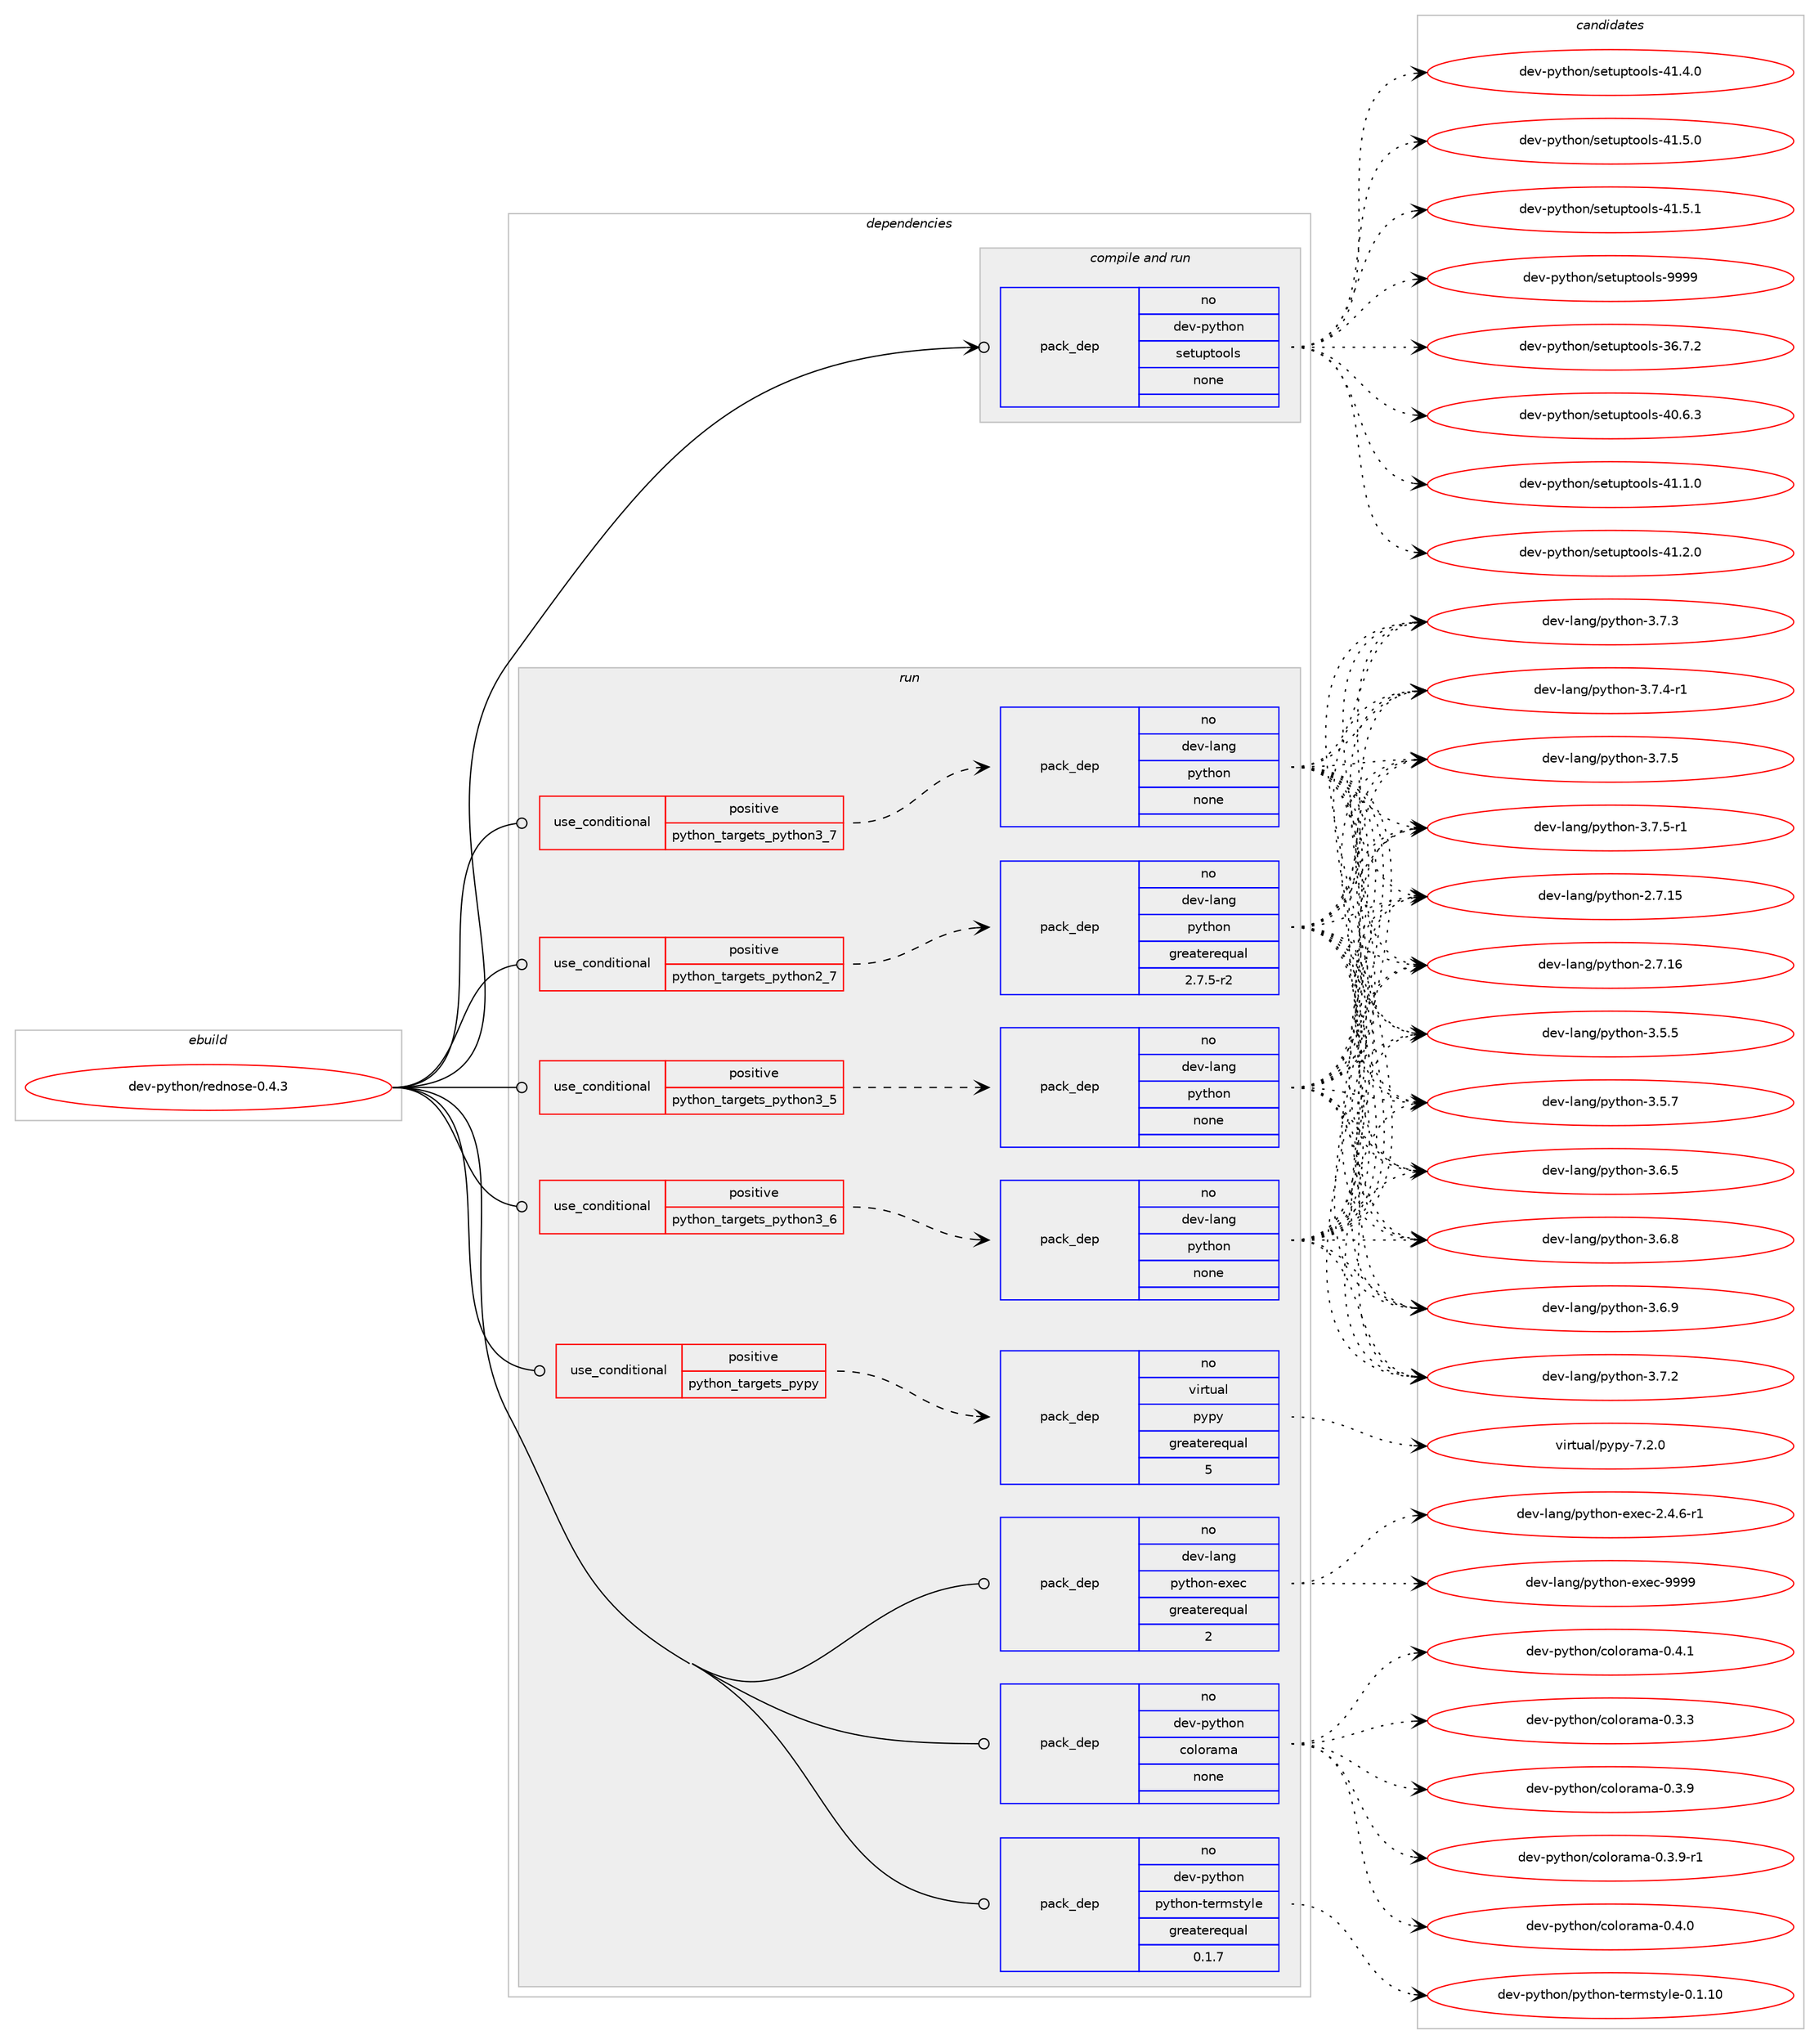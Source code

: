 digraph prolog {

# *************
# Graph options
# *************

newrank=true;
concentrate=true;
compound=true;
graph [rankdir=LR,fontname=Helvetica,fontsize=10,ranksep=1.5];#, ranksep=2.5, nodesep=0.2];
edge  [arrowhead=vee];
node  [fontname=Helvetica,fontsize=10];

# **********
# The ebuild
# **********

subgraph cluster_leftcol {
color=gray;
rank=same;
label=<<i>ebuild</i>>;
id [label="dev-python/rednose-0.4.3", color=red, width=4, href="../dev-python/rednose-0.4.3.svg"];
}

# ****************
# The dependencies
# ****************

subgraph cluster_midcol {
color=gray;
label=<<i>dependencies</i>>;
subgraph cluster_compile {
fillcolor="#eeeeee";
style=filled;
label=<<i>compile</i>>;
}
subgraph cluster_compileandrun {
fillcolor="#eeeeee";
style=filled;
label=<<i>compile and run</i>>;
subgraph pack474394 {
dependency634775 [label=<<TABLE BORDER="0" CELLBORDER="1" CELLSPACING="0" CELLPADDING="4" WIDTH="220"><TR><TD ROWSPAN="6" CELLPADDING="30">pack_dep</TD></TR><TR><TD WIDTH="110">no</TD></TR><TR><TD>dev-python</TD></TR><TR><TD>setuptools</TD></TR><TR><TD>none</TD></TR><TR><TD></TD></TR></TABLE>>, shape=none, color=blue];
}
id:e -> dependency634775:w [weight=20,style="solid",arrowhead="odotvee"];
}
subgraph cluster_run {
fillcolor="#eeeeee";
style=filled;
label=<<i>run</i>>;
subgraph cond148502 {
dependency634776 [label=<<TABLE BORDER="0" CELLBORDER="1" CELLSPACING="0" CELLPADDING="4"><TR><TD ROWSPAN="3" CELLPADDING="10">use_conditional</TD></TR><TR><TD>positive</TD></TR><TR><TD>python_targets_pypy</TD></TR></TABLE>>, shape=none, color=red];
subgraph pack474395 {
dependency634777 [label=<<TABLE BORDER="0" CELLBORDER="1" CELLSPACING="0" CELLPADDING="4" WIDTH="220"><TR><TD ROWSPAN="6" CELLPADDING="30">pack_dep</TD></TR><TR><TD WIDTH="110">no</TD></TR><TR><TD>virtual</TD></TR><TR><TD>pypy</TD></TR><TR><TD>greaterequal</TD></TR><TR><TD>5</TD></TR></TABLE>>, shape=none, color=blue];
}
dependency634776:e -> dependency634777:w [weight=20,style="dashed",arrowhead="vee"];
}
id:e -> dependency634776:w [weight=20,style="solid",arrowhead="odot"];
subgraph cond148503 {
dependency634778 [label=<<TABLE BORDER="0" CELLBORDER="1" CELLSPACING="0" CELLPADDING="4"><TR><TD ROWSPAN="3" CELLPADDING="10">use_conditional</TD></TR><TR><TD>positive</TD></TR><TR><TD>python_targets_python2_7</TD></TR></TABLE>>, shape=none, color=red];
subgraph pack474396 {
dependency634779 [label=<<TABLE BORDER="0" CELLBORDER="1" CELLSPACING="0" CELLPADDING="4" WIDTH="220"><TR><TD ROWSPAN="6" CELLPADDING="30">pack_dep</TD></TR><TR><TD WIDTH="110">no</TD></TR><TR><TD>dev-lang</TD></TR><TR><TD>python</TD></TR><TR><TD>greaterequal</TD></TR><TR><TD>2.7.5-r2</TD></TR></TABLE>>, shape=none, color=blue];
}
dependency634778:e -> dependency634779:w [weight=20,style="dashed",arrowhead="vee"];
}
id:e -> dependency634778:w [weight=20,style="solid",arrowhead="odot"];
subgraph cond148504 {
dependency634780 [label=<<TABLE BORDER="0" CELLBORDER="1" CELLSPACING="0" CELLPADDING="4"><TR><TD ROWSPAN="3" CELLPADDING="10">use_conditional</TD></TR><TR><TD>positive</TD></TR><TR><TD>python_targets_python3_5</TD></TR></TABLE>>, shape=none, color=red];
subgraph pack474397 {
dependency634781 [label=<<TABLE BORDER="0" CELLBORDER="1" CELLSPACING="0" CELLPADDING="4" WIDTH="220"><TR><TD ROWSPAN="6" CELLPADDING="30">pack_dep</TD></TR><TR><TD WIDTH="110">no</TD></TR><TR><TD>dev-lang</TD></TR><TR><TD>python</TD></TR><TR><TD>none</TD></TR><TR><TD></TD></TR></TABLE>>, shape=none, color=blue];
}
dependency634780:e -> dependency634781:w [weight=20,style="dashed",arrowhead="vee"];
}
id:e -> dependency634780:w [weight=20,style="solid",arrowhead="odot"];
subgraph cond148505 {
dependency634782 [label=<<TABLE BORDER="0" CELLBORDER="1" CELLSPACING="0" CELLPADDING="4"><TR><TD ROWSPAN="3" CELLPADDING="10">use_conditional</TD></TR><TR><TD>positive</TD></TR><TR><TD>python_targets_python3_6</TD></TR></TABLE>>, shape=none, color=red];
subgraph pack474398 {
dependency634783 [label=<<TABLE BORDER="0" CELLBORDER="1" CELLSPACING="0" CELLPADDING="4" WIDTH="220"><TR><TD ROWSPAN="6" CELLPADDING="30">pack_dep</TD></TR><TR><TD WIDTH="110">no</TD></TR><TR><TD>dev-lang</TD></TR><TR><TD>python</TD></TR><TR><TD>none</TD></TR><TR><TD></TD></TR></TABLE>>, shape=none, color=blue];
}
dependency634782:e -> dependency634783:w [weight=20,style="dashed",arrowhead="vee"];
}
id:e -> dependency634782:w [weight=20,style="solid",arrowhead="odot"];
subgraph cond148506 {
dependency634784 [label=<<TABLE BORDER="0" CELLBORDER="1" CELLSPACING="0" CELLPADDING="4"><TR><TD ROWSPAN="3" CELLPADDING="10">use_conditional</TD></TR><TR><TD>positive</TD></TR><TR><TD>python_targets_python3_7</TD></TR></TABLE>>, shape=none, color=red];
subgraph pack474399 {
dependency634785 [label=<<TABLE BORDER="0" CELLBORDER="1" CELLSPACING="0" CELLPADDING="4" WIDTH="220"><TR><TD ROWSPAN="6" CELLPADDING="30">pack_dep</TD></TR><TR><TD WIDTH="110">no</TD></TR><TR><TD>dev-lang</TD></TR><TR><TD>python</TD></TR><TR><TD>none</TD></TR><TR><TD></TD></TR></TABLE>>, shape=none, color=blue];
}
dependency634784:e -> dependency634785:w [weight=20,style="dashed",arrowhead="vee"];
}
id:e -> dependency634784:w [weight=20,style="solid",arrowhead="odot"];
subgraph pack474400 {
dependency634786 [label=<<TABLE BORDER="0" CELLBORDER="1" CELLSPACING="0" CELLPADDING="4" WIDTH="220"><TR><TD ROWSPAN="6" CELLPADDING="30">pack_dep</TD></TR><TR><TD WIDTH="110">no</TD></TR><TR><TD>dev-lang</TD></TR><TR><TD>python-exec</TD></TR><TR><TD>greaterequal</TD></TR><TR><TD>2</TD></TR></TABLE>>, shape=none, color=blue];
}
id:e -> dependency634786:w [weight=20,style="solid",arrowhead="odot"];
subgraph pack474401 {
dependency634787 [label=<<TABLE BORDER="0" CELLBORDER="1" CELLSPACING="0" CELLPADDING="4" WIDTH="220"><TR><TD ROWSPAN="6" CELLPADDING="30">pack_dep</TD></TR><TR><TD WIDTH="110">no</TD></TR><TR><TD>dev-python</TD></TR><TR><TD>colorama</TD></TR><TR><TD>none</TD></TR><TR><TD></TD></TR></TABLE>>, shape=none, color=blue];
}
id:e -> dependency634787:w [weight=20,style="solid",arrowhead="odot"];
subgraph pack474402 {
dependency634788 [label=<<TABLE BORDER="0" CELLBORDER="1" CELLSPACING="0" CELLPADDING="4" WIDTH="220"><TR><TD ROWSPAN="6" CELLPADDING="30">pack_dep</TD></TR><TR><TD WIDTH="110">no</TD></TR><TR><TD>dev-python</TD></TR><TR><TD>python-termstyle</TD></TR><TR><TD>greaterequal</TD></TR><TR><TD>0.1.7</TD></TR></TABLE>>, shape=none, color=blue];
}
id:e -> dependency634788:w [weight=20,style="solid",arrowhead="odot"];
}
}

# **************
# The candidates
# **************

subgraph cluster_choices {
rank=same;
color=gray;
label=<<i>candidates</i>>;

subgraph choice474394 {
color=black;
nodesep=1;
choice100101118451121211161041111104711510111611711211611111110811545515446554650 [label="dev-python/setuptools-36.7.2", color=red, width=4,href="../dev-python/setuptools-36.7.2.svg"];
choice100101118451121211161041111104711510111611711211611111110811545524846544651 [label="dev-python/setuptools-40.6.3", color=red, width=4,href="../dev-python/setuptools-40.6.3.svg"];
choice100101118451121211161041111104711510111611711211611111110811545524946494648 [label="dev-python/setuptools-41.1.0", color=red, width=4,href="../dev-python/setuptools-41.1.0.svg"];
choice100101118451121211161041111104711510111611711211611111110811545524946504648 [label="dev-python/setuptools-41.2.0", color=red, width=4,href="../dev-python/setuptools-41.2.0.svg"];
choice100101118451121211161041111104711510111611711211611111110811545524946524648 [label="dev-python/setuptools-41.4.0", color=red, width=4,href="../dev-python/setuptools-41.4.0.svg"];
choice100101118451121211161041111104711510111611711211611111110811545524946534648 [label="dev-python/setuptools-41.5.0", color=red, width=4,href="../dev-python/setuptools-41.5.0.svg"];
choice100101118451121211161041111104711510111611711211611111110811545524946534649 [label="dev-python/setuptools-41.5.1", color=red, width=4,href="../dev-python/setuptools-41.5.1.svg"];
choice10010111845112121116104111110471151011161171121161111111081154557575757 [label="dev-python/setuptools-9999", color=red, width=4,href="../dev-python/setuptools-9999.svg"];
dependency634775:e -> choice100101118451121211161041111104711510111611711211611111110811545515446554650:w [style=dotted,weight="100"];
dependency634775:e -> choice100101118451121211161041111104711510111611711211611111110811545524846544651:w [style=dotted,weight="100"];
dependency634775:e -> choice100101118451121211161041111104711510111611711211611111110811545524946494648:w [style=dotted,weight="100"];
dependency634775:e -> choice100101118451121211161041111104711510111611711211611111110811545524946504648:w [style=dotted,weight="100"];
dependency634775:e -> choice100101118451121211161041111104711510111611711211611111110811545524946524648:w [style=dotted,weight="100"];
dependency634775:e -> choice100101118451121211161041111104711510111611711211611111110811545524946534648:w [style=dotted,weight="100"];
dependency634775:e -> choice100101118451121211161041111104711510111611711211611111110811545524946534649:w [style=dotted,weight="100"];
dependency634775:e -> choice10010111845112121116104111110471151011161171121161111111081154557575757:w [style=dotted,weight="100"];
}
subgraph choice474395 {
color=black;
nodesep=1;
choice1181051141161179710847112121112121455546504648 [label="virtual/pypy-7.2.0", color=red, width=4,href="../virtual/pypy-7.2.0.svg"];
dependency634777:e -> choice1181051141161179710847112121112121455546504648:w [style=dotted,weight="100"];
}
subgraph choice474396 {
color=black;
nodesep=1;
choice10010111845108971101034711212111610411111045504655464953 [label="dev-lang/python-2.7.15", color=red, width=4,href="../dev-lang/python-2.7.15.svg"];
choice10010111845108971101034711212111610411111045504655464954 [label="dev-lang/python-2.7.16", color=red, width=4,href="../dev-lang/python-2.7.16.svg"];
choice100101118451089711010347112121116104111110455146534653 [label="dev-lang/python-3.5.5", color=red, width=4,href="../dev-lang/python-3.5.5.svg"];
choice100101118451089711010347112121116104111110455146534655 [label="dev-lang/python-3.5.7", color=red, width=4,href="../dev-lang/python-3.5.7.svg"];
choice100101118451089711010347112121116104111110455146544653 [label="dev-lang/python-3.6.5", color=red, width=4,href="../dev-lang/python-3.6.5.svg"];
choice100101118451089711010347112121116104111110455146544656 [label="dev-lang/python-3.6.8", color=red, width=4,href="../dev-lang/python-3.6.8.svg"];
choice100101118451089711010347112121116104111110455146544657 [label="dev-lang/python-3.6.9", color=red, width=4,href="../dev-lang/python-3.6.9.svg"];
choice100101118451089711010347112121116104111110455146554650 [label="dev-lang/python-3.7.2", color=red, width=4,href="../dev-lang/python-3.7.2.svg"];
choice100101118451089711010347112121116104111110455146554651 [label="dev-lang/python-3.7.3", color=red, width=4,href="../dev-lang/python-3.7.3.svg"];
choice1001011184510897110103471121211161041111104551465546524511449 [label="dev-lang/python-3.7.4-r1", color=red, width=4,href="../dev-lang/python-3.7.4-r1.svg"];
choice100101118451089711010347112121116104111110455146554653 [label="dev-lang/python-3.7.5", color=red, width=4,href="../dev-lang/python-3.7.5.svg"];
choice1001011184510897110103471121211161041111104551465546534511449 [label="dev-lang/python-3.7.5-r1", color=red, width=4,href="../dev-lang/python-3.7.5-r1.svg"];
dependency634779:e -> choice10010111845108971101034711212111610411111045504655464953:w [style=dotted,weight="100"];
dependency634779:e -> choice10010111845108971101034711212111610411111045504655464954:w [style=dotted,weight="100"];
dependency634779:e -> choice100101118451089711010347112121116104111110455146534653:w [style=dotted,weight="100"];
dependency634779:e -> choice100101118451089711010347112121116104111110455146534655:w [style=dotted,weight="100"];
dependency634779:e -> choice100101118451089711010347112121116104111110455146544653:w [style=dotted,weight="100"];
dependency634779:e -> choice100101118451089711010347112121116104111110455146544656:w [style=dotted,weight="100"];
dependency634779:e -> choice100101118451089711010347112121116104111110455146544657:w [style=dotted,weight="100"];
dependency634779:e -> choice100101118451089711010347112121116104111110455146554650:w [style=dotted,weight="100"];
dependency634779:e -> choice100101118451089711010347112121116104111110455146554651:w [style=dotted,weight="100"];
dependency634779:e -> choice1001011184510897110103471121211161041111104551465546524511449:w [style=dotted,weight="100"];
dependency634779:e -> choice100101118451089711010347112121116104111110455146554653:w [style=dotted,weight="100"];
dependency634779:e -> choice1001011184510897110103471121211161041111104551465546534511449:w [style=dotted,weight="100"];
}
subgraph choice474397 {
color=black;
nodesep=1;
choice10010111845108971101034711212111610411111045504655464953 [label="dev-lang/python-2.7.15", color=red, width=4,href="../dev-lang/python-2.7.15.svg"];
choice10010111845108971101034711212111610411111045504655464954 [label="dev-lang/python-2.7.16", color=red, width=4,href="../dev-lang/python-2.7.16.svg"];
choice100101118451089711010347112121116104111110455146534653 [label="dev-lang/python-3.5.5", color=red, width=4,href="../dev-lang/python-3.5.5.svg"];
choice100101118451089711010347112121116104111110455146534655 [label="dev-lang/python-3.5.7", color=red, width=4,href="../dev-lang/python-3.5.7.svg"];
choice100101118451089711010347112121116104111110455146544653 [label="dev-lang/python-3.6.5", color=red, width=4,href="../dev-lang/python-3.6.5.svg"];
choice100101118451089711010347112121116104111110455146544656 [label="dev-lang/python-3.6.8", color=red, width=4,href="../dev-lang/python-3.6.8.svg"];
choice100101118451089711010347112121116104111110455146544657 [label="dev-lang/python-3.6.9", color=red, width=4,href="../dev-lang/python-3.6.9.svg"];
choice100101118451089711010347112121116104111110455146554650 [label="dev-lang/python-3.7.2", color=red, width=4,href="../dev-lang/python-3.7.2.svg"];
choice100101118451089711010347112121116104111110455146554651 [label="dev-lang/python-3.7.3", color=red, width=4,href="../dev-lang/python-3.7.3.svg"];
choice1001011184510897110103471121211161041111104551465546524511449 [label="dev-lang/python-3.7.4-r1", color=red, width=4,href="../dev-lang/python-3.7.4-r1.svg"];
choice100101118451089711010347112121116104111110455146554653 [label="dev-lang/python-3.7.5", color=red, width=4,href="../dev-lang/python-3.7.5.svg"];
choice1001011184510897110103471121211161041111104551465546534511449 [label="dev-lang/python-3.7.5-r1", color=red, width=4,href="../dev-lang/python-3.7.5-r1.svg"];
dependency634781:e -> choice10010111845108971101034711212111610411111045504655464953:w [style=dotted,weight="100"];
dependency634781:e -> choice10010111845108971101034711212111610411111045504655464954:w [style=dotted,weight="100"];
dependency634781:e -> choice100101118451089711010347112121116104111110455146534653:w [style=dotted,weight="100"];
dependency634781:e -> choice100101118451089711010347112121116104111110455146534655:w [style=dotted,weight="100"];
dependency634781:e -> choice100101118451089711010347112121116104111110455146544653:w [style=dotted,weight="100"];
dependency634781:e -> choice100101118451089711010347112121116104111110455146544656:w [style=dotted,weight="100"];
dependency634781:e -> choice100101118451089711010347112121116104111110455146544657:w [style=dotted,weight="100"];
dependency634781:e -> choice100101118451089711010347112121116104111110455146554650:w [style=dotted,weight="100"];
dependency634781:e -> choice100101118451089711010347112121116104111110455146554651:w [style=dotted,weight="100"];
dependency634781:e -> choice1001011184510897110103471121211161041111104551465546524511449:w [style=dotted,weight="100"];
dependency634781:e -> choice100101118451089711010347112121116104111110455146554653:w [style=dotted,weight="100"];
dependency634781:e -> choice1001011184510897110103471121211161041111104551465546534511449:w [style=dotted,weight="100"];
}
subgraph choice474398 {
color=black;
nodesep=1;
choice10010111845108971101034711212111610411111045504655464953 [label="dev-lang/python-2.7.15", color=red, width=4,href="../dev-lang/python-2.7.15.svg"];
choice10010111845108971101034711212111610411111045504655464954 [label="dev-lang/python-2.7.16", color=red, width=4,href="../dev-lang/python-2.7.16.svg"];
choice100101118451089711010347112121116104111110455146534653 [label="dev-lang/python-3.5.5", color=red, width=4,href="../dev-lang/python-3.5.5.svg"];
choice100101118451089711010347112121116104111110455146534655 [label="dev-lang/python-3.5.7", color=red, width=4,href="../dev-lang/python-3.5.7.svg"];
choice100101118451089711010347112121116104111110455146544653 [label="dev-lang/python-3.6.5", color=red, width=4,href="../dev-lang/python-3.6.5.svg"];
choice100101118451089711010347112121116104111110455146544656 [label="dev-lang/python-3.6.8", color=red, width=4,href="../dev-lang/python-3.6.8.svg"];
choice100101118451089711010347112121116104111110455146544657 [label="dev-lang/python-3.6.9", color=red, width=4,href="../dev-lang/python-3.6.9.svg"];
choice100101118451089711010347112121116104111110455146554650 [label="dev-lang/python-3.7.2", color=red, width=4,href="../dev-lang/python-3.7.2.svg"];
choice100101118451089711010347112121116104111110455146554651 [label="dev-lang/python-3.7.3", color=red, width=4,href="../dev-lang/python-3.7.3.svg"];
choice1001011184510897110103471121211161041111104551465546524511449 [label="dev-lang/python-3.7.4-r1", color=red, width=4,href="../dev-lang/python-3.7.4-r1.svg"];
choice100101118451089711010347112121116104111110455146554653 [label="dev-lang/python-3.7.5", color=red, width=4,href="../dev-lang/python-3.7.5.svg"];
choice1001011184510897110103471121211161041111104551465546534511449 [label="dev-lang/python-3.7.5-r1", color=red, width=4,href="../dev-lang/python-3.7.5-r1.svg"];
dependency634783:e -> choice10010111845108971101034711212111610411111045504655464953:w [style=dotted,weight="100"];
dependency634783:e -> choice10010111845108971101034711212111610411111045504655464954:w [style=dotted,weight="100"];
dependency634783:e -> choice100101118451089711010347112121116104111110455146534653:w [style=dotted,weight="100"];
dependency634783:e -> choice100101118451089711010347112121116104111110455146534655:w [style=dotted,weight="100"];
dependency634783:e -> choice100101118451089711010347112121116104111110455146544653:w [style=dotted,weight="100"];
dependency634783:e -> choice100101118451089711010347112121116104111110455146544656:w [style=dotted,weight="100"];
dependency634783:e -> choice100101118451089711010347112121116104111110455146544657:w [style=dotted,weight="100"];
dependency634783:e -> choice100101118451089711010347112121116104111110455146554650:w [style=dotted,weight="100"];
dependency634783:e -> choice100101118451089711010347112121116104111110455146554651:w [style=dotted,weight="100"];
dependency634783:e -> choice1001011184510897110103471121211161041111104551465546524511449:w [style=dotted,weight="100"];
dependency634783:e -> choice100101118451089711010347112121116104111110455146554653:w [style=dotted,weight="100"];
dependency634783:e -> choice1001011184510897110103471121211161041111104551465546534511449:w [style=dotted,weight="100"];
}
subgraph choice474399 {
color=black;
nodesep=1;
choice10010111845108971101034711212111610411111045504655464953 [label="dev-lang/python-2.7.15", color=red, width=4,href="../dev-lang/python-2.7.15.svg"];
choice10010111845108971101034711212111610411111045504655464954 [label="dev-lang/python-2.7.16", color=red, width=4,href="../dev-lang/python-2.7.16.svg"];
choice100101118451089711010347112121116104111110455146534653 [label="dev-lang/python-3.5.5", color=red, width=4,href="../dev-lang/python-3.5.5.svg"];
choice100101118451089711010347112121116104111110455146534655 [label="dev-lang/python-3.5.7", color=red, width=4,href="../dev-lang/python-3.5.7.svg"];
choice100101118451089711010347112121116104111110455146544653 [label="dev-lang/python-3.6.5", color=red, width=4,href="../dev-lang/python-3.6.5.svg"];
choice100101118451089711010347112121116104111110455146544656 [label="dev-lang/python-3.6.8", color=red, width=4,href="../dev-lang/python-3.6.8.svg"];
choice100101118451089711010347112121116104111110455146544657 [label="dev-lang/python-3.6.9", color=red, width=4,href="../dev-lang/python-3.6.9.svg"];
choice100101118451089711010347112121116104111110455146554650 [label="dev-lang/python-3.7.2", color=red, width=4,href="../dev-lang/python-3.7.2.svg"];
choice100101118451089711010347112121116104111110455146554651 [label="dev-lang/python-3.7.3", color=red, width=4,href="../dev-lang/python-3.7.3.svg"];
choice1001011184510897110103471121211161041111104551465546524511449 [label="dev-lang/python-3.7.4-r1", color=red, width=4,href="../dev-lang/python-3.7.4-r1.svg"];
choice100101118451089711010347112121116104111110455146554653 [label="dev-lang/python-3.7.5", color=red, width=4,href="../dev-lang/python-3.7.5.svg"];
choice1001011184510897110103471121211161041111104551465546534511449 [label="dev-lang/python-3.7.5-r1", color=red, width=4,href="../dev-lang/python-3.7.5-r1.svg"];
dependency634785:e -> choice10010111845108971101034711212111610411111045504655464953:w [style=dotted,weight="100"];
dependency634785:e -> choice10010111845108971101034711212111610411111045504655464954:w [style=dotted,weight="100"];
dependency634785:e -> choice100101118451089711010347112121116104111110455146534653:w [style=dotted,weight="100"];
dependency634785:e -> choice100101118451089711010347112121116104111110455146534655:w [style=dotted,weight="100"];
dependency634785:e -> choice100101118451089711010347112121116104111110455146544653:w [style=dotted,weight="100"];
dependency634785:e -> choice100101118451089711010347112121116104111110455146544656:w [style=dotted,weight="100"];
dependency634785:e -> choice100101118451089711010347112121116104111110455146544657:w [style=dotted,weight="100"];
dependency634785:e -> choice100101118451089711010347112121116104111110455146554650:w [style=dotted,weight="100"];
dependency634785:e -> choice100101118451089711010347112121116104111110455146554651:w [style=dotted,weight="100"];
dependency634785:e -> choice1001011184510897110103471121211161041111104551465546524511449:w [style=dotted,weight="100"];
dependency634785:e -> choice100101118451089711010347112121116104111110455146554653:w [style=dotted,weight="100"];
dependency634785:e -> choice1001011184510897110103471121211161041111104551465546534511449:w [style=dotted,weight="100"];
}
subgraph choice474400 {
color=black;
nodesep=1;
choice10010111845108971101034711212111610411111045101120101994550465246544511449 [label="dev-lang/python-exec-2.4.6-r1", color=red, width=4,href="../dev-lang/python-exec-2.4.6-r1.svg"];
choice10010111845108971101034711212111610411111045101120101994557575757 [label="dev-lang/python-exec-9999", color=red, width=4,href="../dev-lang/python-exec-9999.svg"];
dependency634786:e -> choice10010111845108971101034711212111610411111045101120101994550465246544511449:w [style=dotted,weight="100"];
dependency634786:e -> choice10010111845108971101034711212111610411111045101120101994557575757:w [style=dotted,weight="100"];
}
subgraph choice474401 {
color=black;
nodesep=1;
choice1001011184511212111610411111047991111081111149710997454846514651 [label="dev-python/colorama-0.3.3", color=red, width=4,href="../dev-python/colorama-0.3.3.svg"];
choice1001011184511212111610411111047991111081111149710997454846514657 [label="dev-python/colorama-0.3.9", color=red, width=4,href="../dev-python/colorama-0.3.9.svg"];
choice10010111845112121116104111110479911110811111497109974548465146574511449 [label="dev-python/colorama-0.3.9-r1", color=red, width=4,href="../dev-python/colorama-0.3.9-r1.svg"];
choice1001011184511212111610411111047991111081111149710997454846524648 [label="dev-python/colorama-0.4.0", color=red, width=4,href="../dev-python/colorama-0.4.0.svg"];
choice1001011184511212111610411111047991111081111149710997454846524649 [label="dev-python/colorama-0.4.1", color=red, width=4,href="../dev-python/colorama-0.4.1.svg"];
dependency634787:e -> choice1001011184511212111610411111047991111081111149710997454846514651:w [style=dotted,weight="100"];
dependency634787:e -> choice1001011184511212111610411111047991111081111149710997454846514657:w [style=dotted,weight="100"];
dependency634787:e -> choice10010111845112121116104111110479911110811111497109974548465146574511449:w [style=dotted,weight="100"];
dependency634787:e -> choice1001011184511212111610411111047991111081111149710997454846524648:w [style=dotted,weight="100"];
dependency634787:e -> choice1001011184511212111610411111047991111081111149710997454846524649:w [style=dotted,weight="100"];
}
subgraph choice474402 {
color=black;
nodesep=1;
choice10010111845112121116104111110471121211161041111104511610111410911511612110810145484649464948 [label="dev-python/python-termstyle-0.1.10", color=red, width=4,href="../dev-python/python-termstyle-0.1.10.svg"];
dependency634788:e -> choice10010111845112121116104111110471121211161041111104511610111410911511612110810145484649464948:w [style=dotted,weight="100"];
}
}

}
